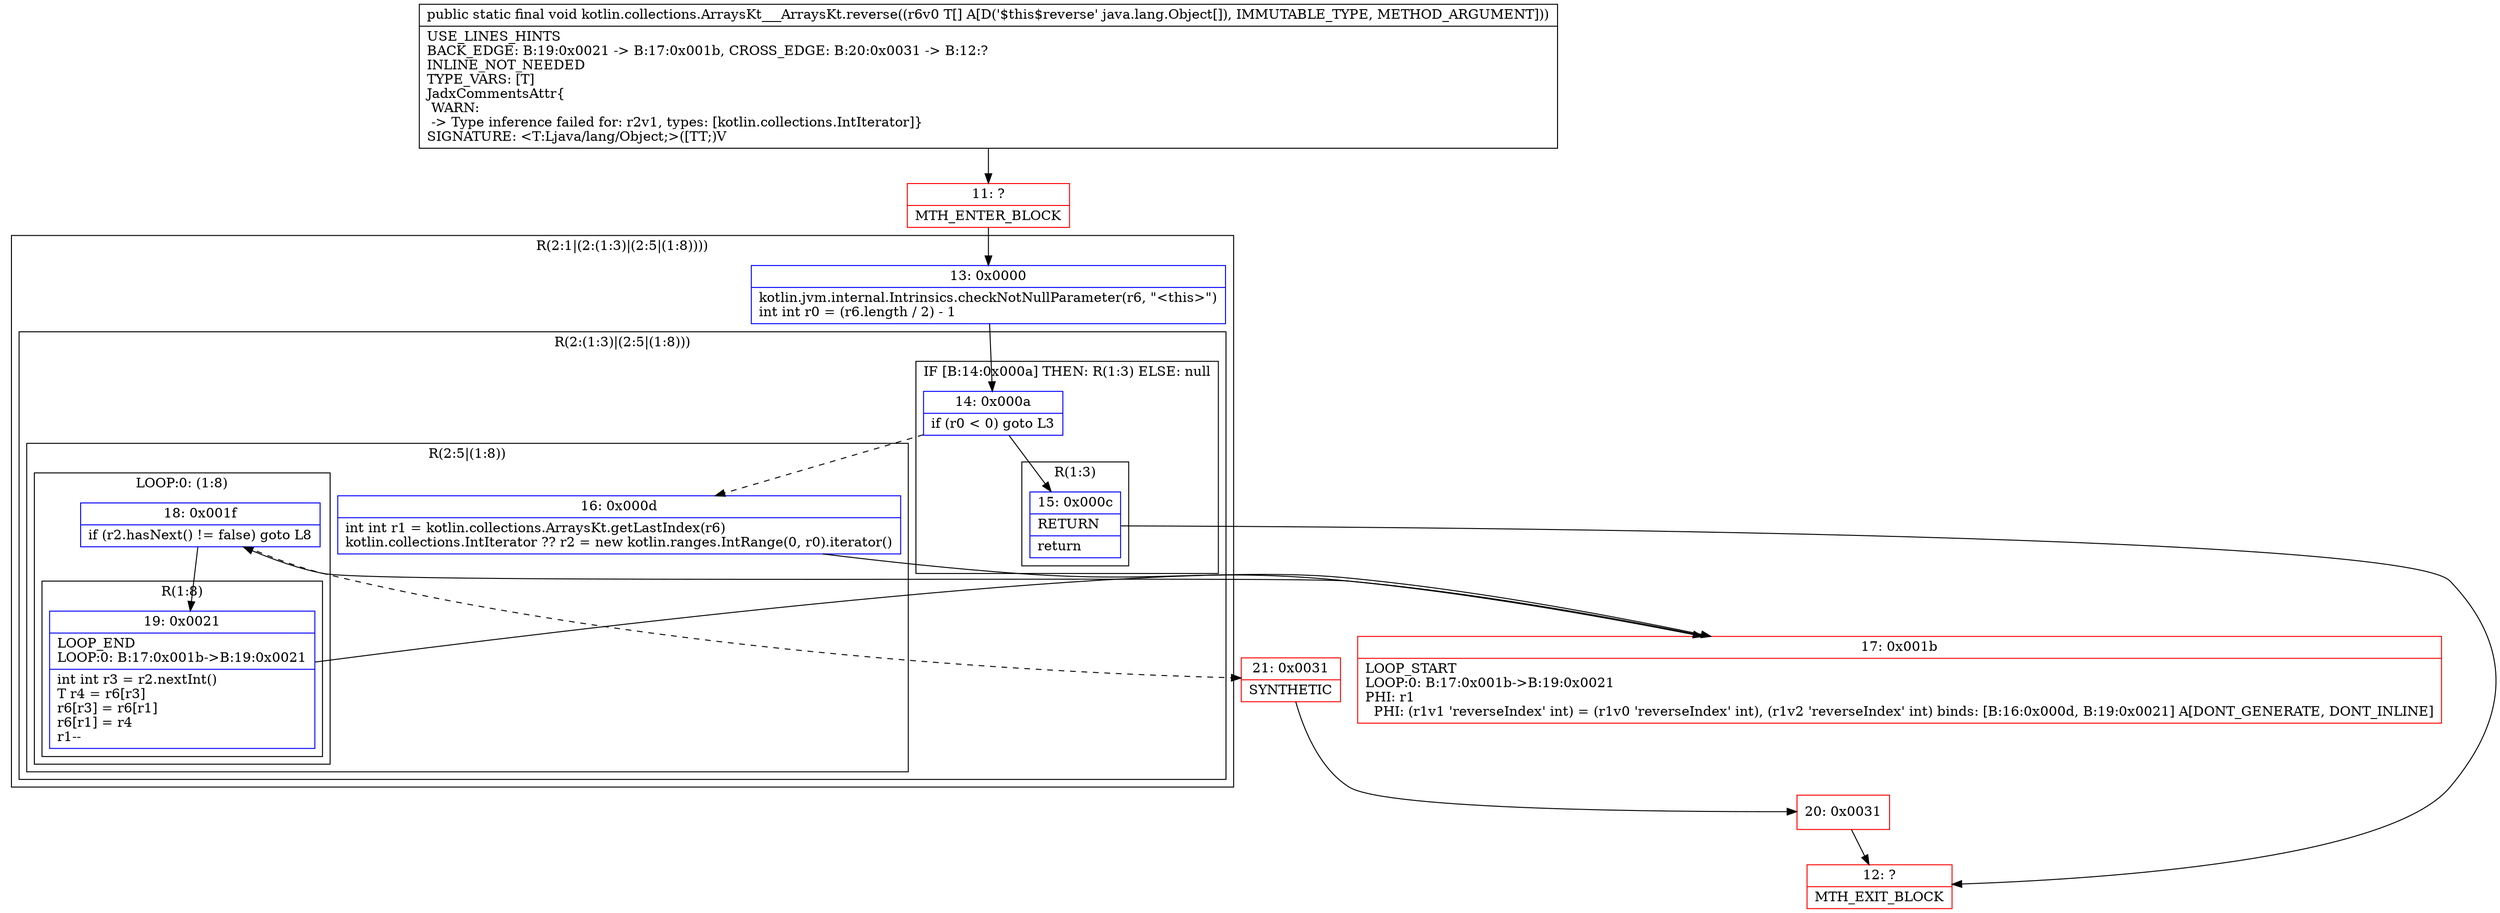 digraph "CFG forkotlin.collections.ArraysKt___ArraysKt.reverse([Ljava\/lang\/Object;)V" {
subgraph cluster_Region_1055894388 {
label = "R(2:1|(2:(1:3)|(2:5|(1:8))))";
node [shape=record,color=blue];
Node_13 [shape=record,label="{13\:\ 0x0000|kotlin.jvm.internal.Intrinsics.checkNotNullParameter(r6, \"\<this\>\")\lint int r0 = (r6.length \/ 2) \- 1\l}"];
subgraph cluster_Region_500353600 {
label = "R(2:(1:3)|(2:5|(1:8)))";
node [shape=record,color=blue];
subgraph cluster_IfRegion_545195928 {
label = "IF [B:14:0x000a] THEN: R(1:3) ELSE: null";
node [shape=record,color=blue];
Node_14 [shape=record,label="{14\:\ 0x000a|if (r0 \< 0) goto L3\l}"];
subgraph cluster_Region_484933957 {
label = "R(1:3)";
node [shape=record,color=blue];
Node_15 [shape=record,label="{15\:\ 0x000c|RETURN\l|return\l}"];
}
}
subgraph cluster_Region_222509233 {
label = "R(2:5|(1:8))";
node [shape=record,color=blue];
Node_16 [shape=record,label="{16\:\ 0x000d|int int r1 = kotlin.collections.ArraysKt.getLastIndex(r6)\lkotlin.collections.IntIterator ?? r2 = new kotlin.ranges.IntRange(0, r0).iterator()\l}"];
subgraph cluster_LoopRegion_1121238157 {
label = "LOOP:0: (1:8)";
node [shape=record,color=blue];
Node_18 [shape=record,label="{18\:\ 0x001f|if (r2.hasNext() != false) goto L8\l}"];
subgraph cluster_Region_27464646 {
label = "R(1:8)";
node [shape=record,color=blue];
Node_19 [shape=record,label="{19\:\ 0x0021|LOOP_END\lLOOP:0: B:17:0x001b\-\>B:19:0x0021\l|int int r3 = r2.nextInt()\lT r4 = r6[r3]\lr6[r3] = r6[r1]\lr6[r1] = r4\lr1\-\-\l}"];
}
}
}
}
}
Node_11 [shape=record,color=red,label="{11\:\ ?|MTH_ENTER_BLOCK\l}"];
Node_12 [shape=record,color=red,label="{12\:\ ?|MTH_EXIT_BLOCK\l}"];
Node_17 [shape=record,color=red,label="{17\:\ 0x001b|LOOP_START\lLOOP:0: B:17:0x001b\-\>B:19:0x0021\lPHI: r1 \l  PHI: (r1v1 'reverseIndex' int) = (r1v0 'reverseIndex' int), (r1v2 'reverseIndex' int) binds: [B:16:0x000d, B:19:0x0021] A[DONT_GENERATE, DONT_INLINE]\l}"];
Node_21 [shape=record,color=red,label="{21\:\ 0x0031|SYNTHETIC\l}"];
Node_20 [shape=record,color=red,label="{20\:\ 0x0031}"];
MethodNode[shape=record,label="{public static final void kotlin.collections.ArraysKt___ArraysKt.reverse((r6v0 T[] A[D('$this$reverse' java.lang.Object[]), IMMUTABLE_TYPE, METHOD_ARGUMENT]))  | USE_LINES_HINTS\lBACK_EDGE: B:19:0x0021 \-\> B:17:0x001b, CROSS_EDGE: B:20:0x0031 \-\> B:12:?\lINLINE_NOT_NEEDED\lTYPE_VARS: [T]\lJadxCommentsAttr\{\l WARN: \l \-\> Type inference failed for: r2v1, types: [kotlin.collections.IntIterator]\}\lSIGNATURE: \<T:Ljava\/lang\/Object;\>([TT;)V\l}"];
MethodNode -> Node_11;Node_13 -> Node_14;
Node_14 -> Node_15;
Node_14 -> Node_16[style=dashed];
Node_15 -> Node_12;
Node_16 -> Node_17;
Node_18 -> Node_19;
Node_18 -> Node_21[style=dashed];
Node_19 -> Node_17;
Node_11 -> Node_13;
Node_17 -> Node_18;
Node_21 -> Node_20;
Node_20 -> Node_12;
}

